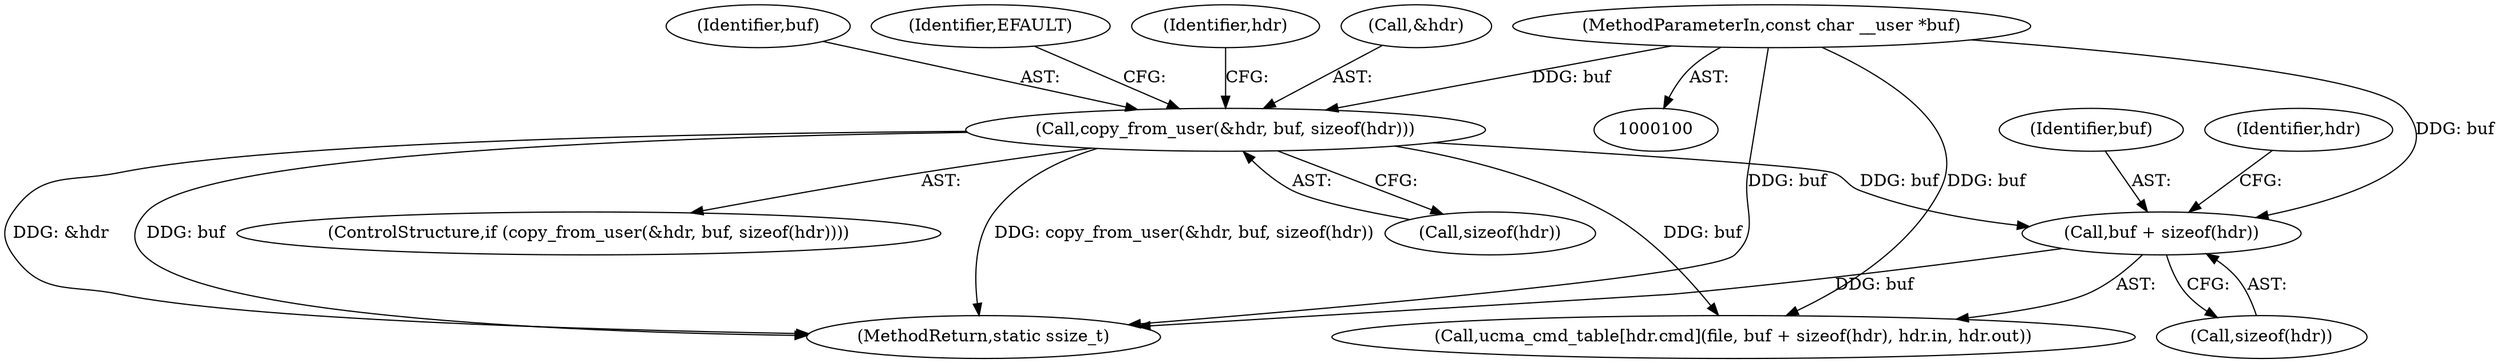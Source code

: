 digraph "0_linux_e6bd18f57aad1a2d1ef40e646d03ed0f2515c9e3_0@API" {
"1000176" [label="(Call,buf + sizeof(hdr))"];
"1000131" [label="(Call,copy_from_user(&hdr, buf, sizeof(hdr)))"];
"1000102" [label="(MethodParameterIn,const char __user *buf)"];
"1000174" [label="(Call,ucma_cmd_table[hdr.cmd](file, buf + sizeof(hdr), hdr.in, hdr.out))"];
"1000102" [label="(MethodParameterIn,const char __user *buf)"];
"1000176" [label="(Call,buf + sizeof(hdr))"];
"1000134" [label="(Identifier,buf)"];
"1000139" [label="(Identifier,EFAULT)"];
"1000143" [label="(Identifier,hdr)"];
"1000135" [label="(Call,sizeof(hdr))"];
"1000177" [label="(Identifier,buf)"];
"1000194" [label="(MethodReturn,static ssize_t)"];
"1000132" [label="(Call,&hdr)"];
"1000131" [label="(Call,copy_from_user(&hdr, buf, sizeof(hdr)))"];
"1000181" [label="(Identifier,hdr)"];
"1000178" [label="(Call,sizeof(hdr))"];
"1000130" [label="(ControlStructure,if (copy_from_user(&hdr, buf, sizeof(hdr))))"];
"1000176" -> "1000174"  [label="AST: "];
"1000176" -> "1000178"  [label="CFG: "];
"1000177" -> "1000176"  [label="AST: "];
"1000178" -> "1000176"  [label="AST: "];
"1000181" -> "1000176"  [label="CFG: "];
"1000176" -> "1000194"  [label="DDG: buf"];
"1000131" -> "1000176"  [label="DDG: buf"];
"1000102" -> "1000176"  [label="DDG: buf"];
"1000131" -> "1000130"  [label="AST: "];
"1000131" -> "1000135"  [label="CFG: "];
"1000132" -> "1000131"  [label="AST: "];
"1000134" -> "1000131"  [label="AST: "];
"1000135" -> "1000131"  [label="AST: "];
"1000139" -> "1000131"  [label="CFG: "];
"1000143" -> "1000131"  [label="CFG: "];
"1000131" -> "1000194"  [label="DDG: &hdr"];
"1000131" -> "1000194"  [label="DDG: buf"];
"1000131" -> "1000194"  [label="DDG: copy_from_user(&hdr, buf, sizeof(hdr))"];
"1000102" -> "1000131"  [label="DDG: buf"];
"1000131" -> "1000174"  [label="DDG: buf"];
"1000102" -> "1000100"  [label="AST: "];
"1000102" -> "1000194"  [label="DDG: buf"];
"1000102" -> "1000174"  [label="DDG: buf"];
}
